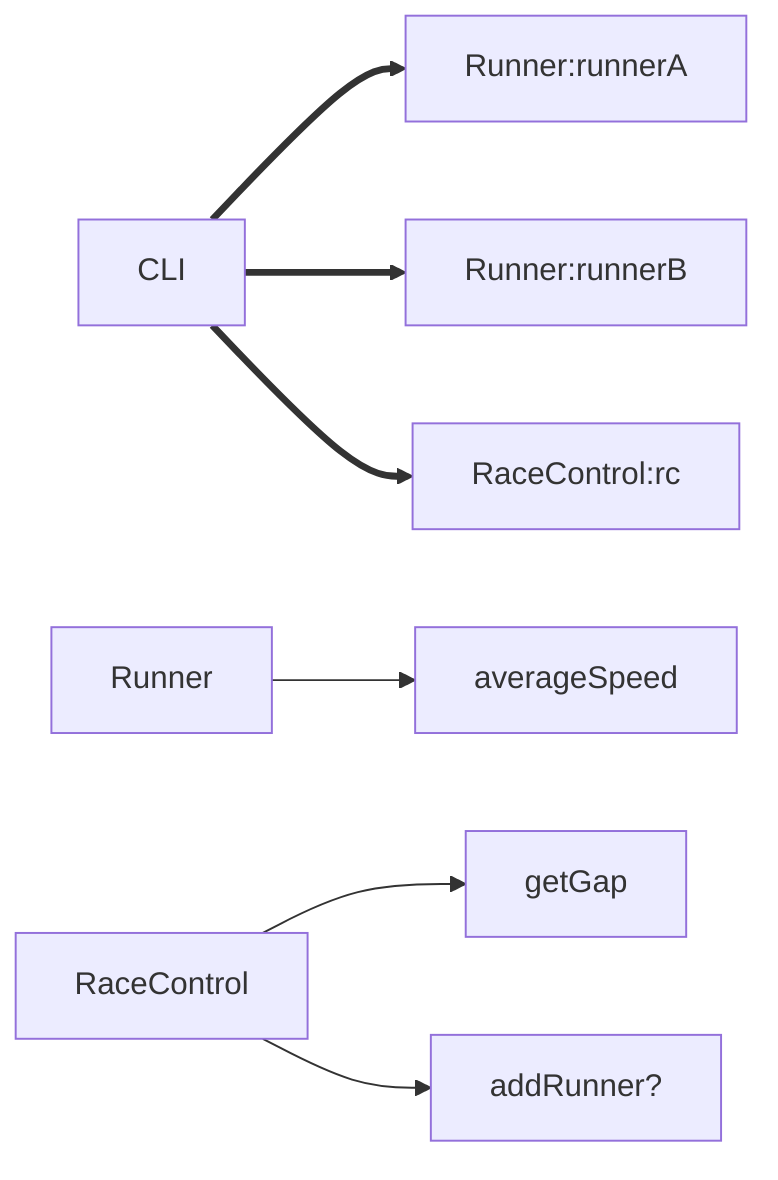graph LR;
  CLI ==> Runner:runnerA;
  CLI ==> Runner:runnerB;
  CLI ==> RaceControl:rc;

  Runner --> averageSpeed
  RaceControl --> getGap
  RaceControl --> addRunner?